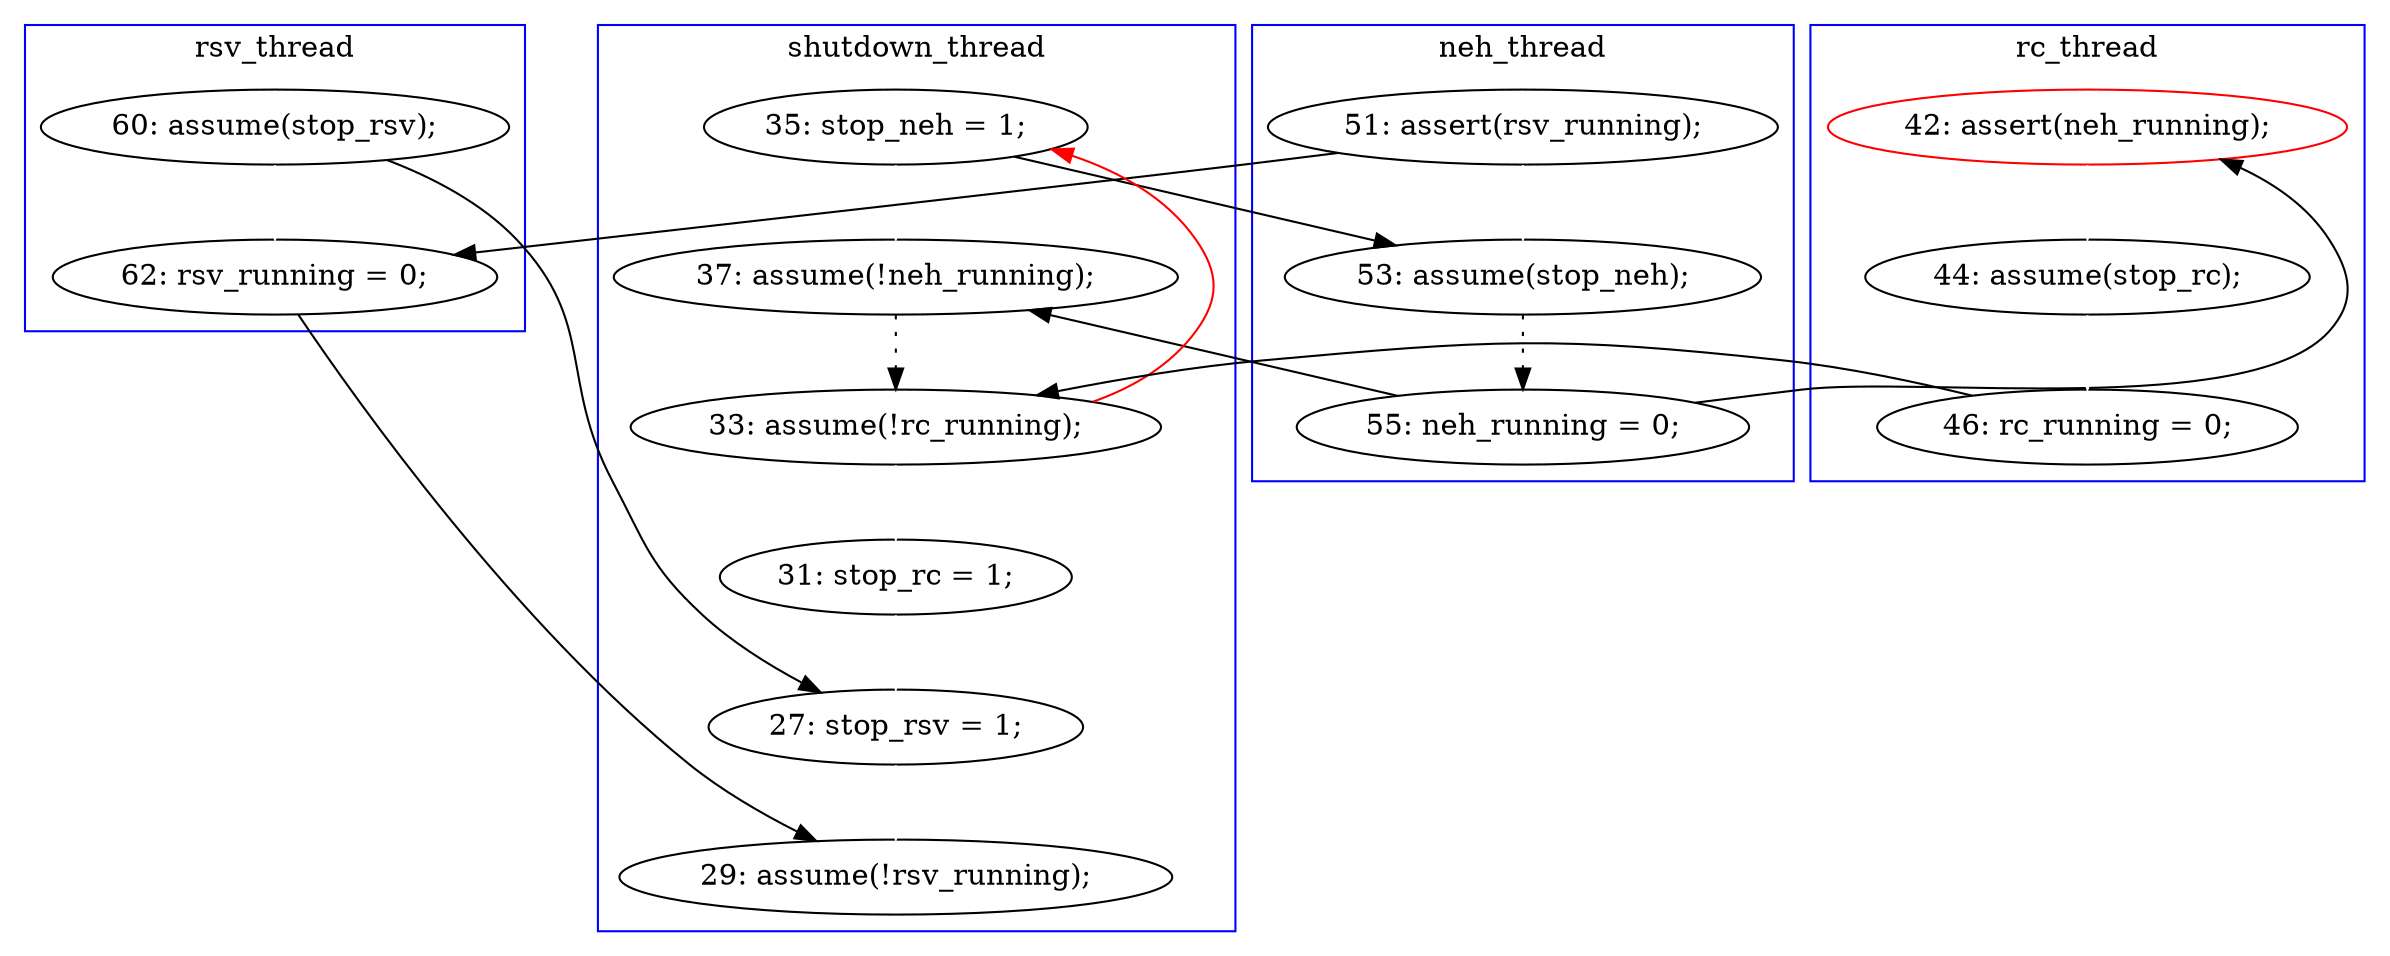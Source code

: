 digraph Counterexample {
	21 -> 28 [color = black, style = solid, constraint = false]
	10 -> 17 [color = black, style = solid, constraint = false]
	18 -> 25 [color = black, style = solid, constraint = false]
	16 -> 17 [color = white, style = solid]
	25 -> 26 [color = black, style = dotted]
	28 -> 29 [color = white, style = solid]
	19 -> 22 [color = white, style = solid]
	22 -> 24 [color = white, style = solid]
	17 -> 18 [color = black, style = dotted]
	26 -> 10 [color = red, style = solid, constraint = false]
	21 -> 23 [color = white, style = solid]
	23 -> 29 [color = black, style = solid, constraint = false]
	18 -> 19 [color = black, style = solid, constraint = false]
	26 -> 27 [color = white, style = solid]
	27 -> 28 [color = white, style = solid]
	10 -> 25 [color = white, style = solid]
	16 -> 23 [color = black, style = solid, constraint = false]
	24 -> 26 [color = black, style = solid, constraint = false]
	subgraph cluster4 {
		label = rsv_thread
		color = blue
		23  [label = "62: rsv_running = 0;"]
		21  [label = "60: assume(stop_rsv);"]
	}
	subgraph cluster2 {
		label = rc_thread
		color = blue
		19  [label = "42: assert(neh_running);", color = red]
		22  [label = "44: assume(stop_rc);"]
		24  [label = "46: rc_running = 0;"]
	}
	subgraph cluster3 {
		label = neh_thread
		color = blue
		18  [label = "55: neh_running = 0;"]
		17  [label = "53: assume(stop_neh);"]
		16  [label = "51: assert(rsv_running);"]
	}
	subgraph cluster1 {
		label = shutdown_thread
		color = blue
		26  [label = "33: assume(!rc_running);"]
		10  [label = "35: stop_neh = 1;"]
		29  [label = "29: assume(!rsv_running);"]
		27  [label = "31: stop_rc = 1;"]
		28  [label = "27: stop_rsv = 1;"]
		25  [label = "37: assume(!neh_running);"]
	}
}